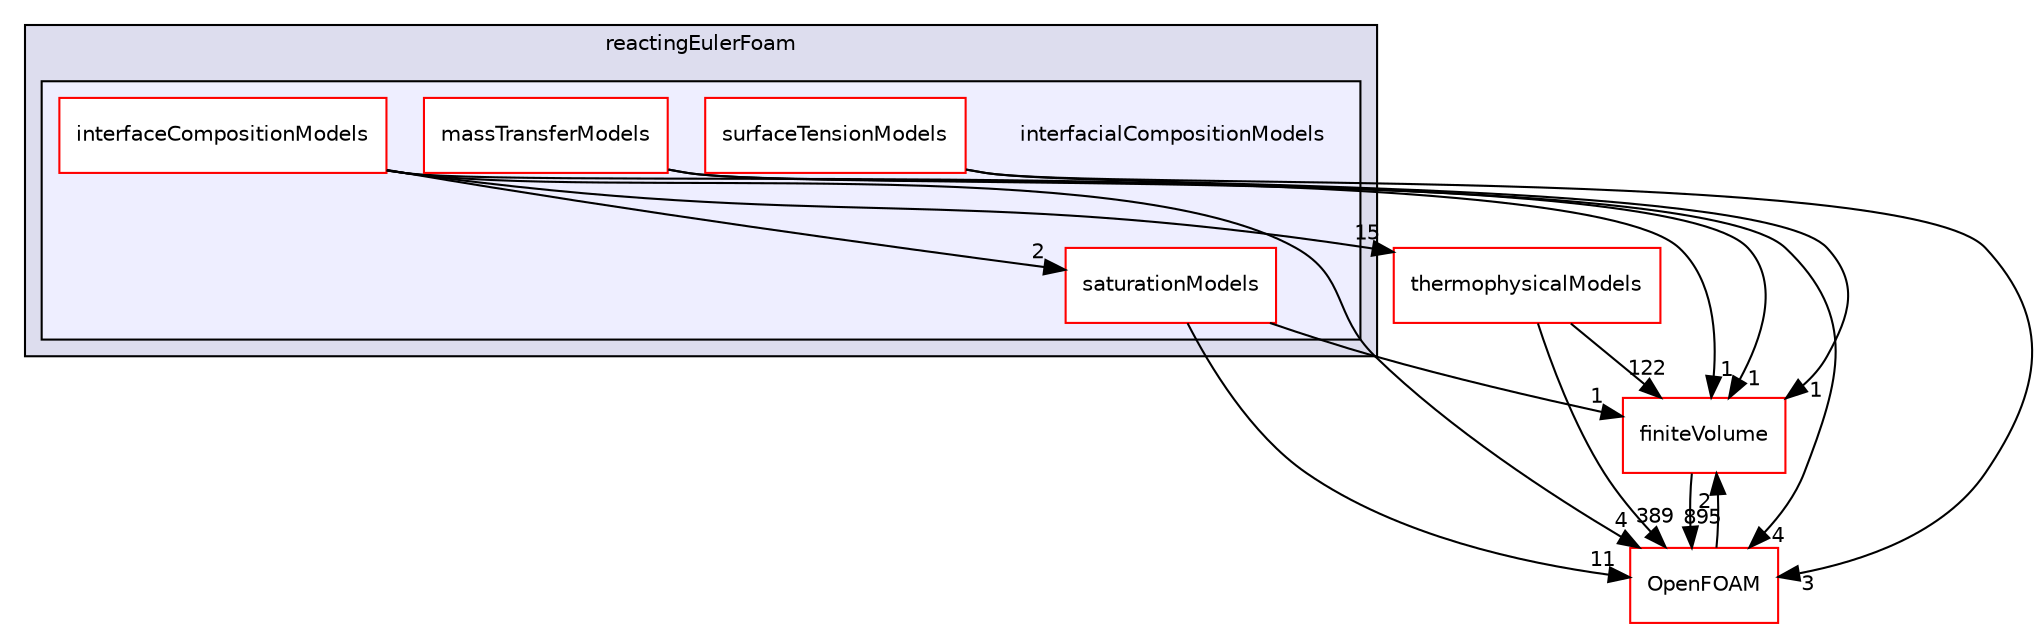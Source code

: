 digraph "src/phaseSystemModels/reactingEulerFoam/interfacialCompositionModels" {
  bgcolor=transparent;
  compound=true
  node [ fontsize="10", fontname="Helvetica"];
  edge [ labelfontsize="10", labelfontname="Helvetica"];
  subgraph clusterdir_c0815ade4dfac8f9a0be68fca5474d44 {
    graph [ bgcolor="#ddddee", pencolor="black", label="reactingEulerFoam" fontname="Helvetica", fontsize="10", URL="dir_c0815ade4dfac8f9a0be68fca5474d44.html"]
  subgraph clusterdir_0f1e1ad1cc67aee7c6e293370ff5a38b {
    graph [ bgcolor="#eeeeff", pencolor="black", label="" URL="dir_0f1e1ad1cc67aee7c6e293370ff5a38b.html"];
    dir_0f1e1ad1cc67aee7c6e293370ff5a38b [shape=plaintext label="interfacialCompositionModels"];
    dir_a63b1632811abe8b1c693b44c789df0c [shape=box label="interfaceCompositionModels" color="red" fillcolor="white" style="filled" URL="dir_a63b1632811abe8b1c693b44c789df0c.html"];
    dir_85edfe07a895b70168789d9773b9fce9 [shape=box label="massTransferModels" color="red" fillcolor="white" style="filled" URL="dir_85edfe07a895b70168789d9773b9fce9.html"];
    dir_f832372c159f1b7f6f9e363867cbf30f [shape=box label="saturationModels" color="red" fillcolor="white" style="filled" URL="dir_f832372c159f1b7f6f9e363867cbf30f.html"];
    dir_bb8669c7acae018d9efc2868c152807b [shape=box label="surfaceTensionModels" color="red" fillcolor="white" style="filled" URL="dir_bb8669c7acae018d9efc2868c152807b.html"];
  }
  }
  dir_9bd15774b555cf7259a6fa18f99fe99b [shape=box label="finiteVolume" color="red" URL="dir_9bd15774b555cf7259a6fa18f99fe99b.html"];
  dir_2778d089ec5c4f66810b11f753867003 [shape=box label="thermophysicalModels" color="red" URL="dir_2778d089ec5c4f66810b11f753867003.html"];
  dir_c5473ff19b20e6ec4dfe5c310b3778a8 [shape=box label="OpenFOAM" color="red" URL="dir_c5473ff19b20e6ec4dfe5c310b3778a8.html"];
  dir_9bd15774b555cf7259a6fa18f99fe99b->dir_c5473ff19b20e6ec4dfe5c310b3778a8 [headlabel="895", labeldistance=1.5 headhref="dir_000814_002151.html"];
  dir_85edfe07a895b70168789d9773b9fce9->dir_9bd15774b555cf7259a6fa18f99fe99b [headlabel="1", labeldistance=1.5 headhref="dir_003048_000814.html"];
  dir_85edfe07a895b70168789d9773b9fce9->dir_c5473ff19b20e6ec4dfe5c310b3778a8 [headlabel="4", labeldistance=1.5 headhref="dir_003048_002151.html"];
  dir_bb8669c7acae018d9efc2868c152807b->dir_9bd15774b555cf7259a6fa18f99fe99b [headlabel="1", labeldistance=1.5 headhref="dir_003060_000814.html"];
  dir_bb8669c7acae018d9efc2868c152807b->dir_c5473ff19b20e6ec4dfe5c310b3778a8 [headlabel="3", labeldistance=1.5 headhref="dir_003060_002151.html"];
  dir_a63b1632811abe8b1c693b44c789df0c->dir_9bd15774b555cf7259a6fa18f99fe99b [headlabel="1", labeldistance=1.5 headhref="dir_003040_000814.html"];
  dir_a63b1632811abe8b1c693b44c789df0c->dir_2778d089ec5c4f66810b11f753867003 [headlabel="15", labeldistance=1.5 headhref="dir_003040_001225.html"];
  dir_a63b1632811abe8b1c693b44c789df0c->dir_c5473ff19b20e6ec4dfe5c310b3778a8 [headlabel="4", labeldistance=1.5 headhref="dir_003040_002151.html"];
  dir_a63b1632811abe8b1c693b44c789df0c->dir_f832372c159f1b7f6f9e363867cbf30f [headlabel="2", labeldistance=1.5 headhref="dir_003040_003052.html"];
  dir_2778d089ec5c4f66810b11f753867003->dir_9bd15774b555cf7259a6fa18f99fe99b [headlabel="122", labeldistance=1.5 headhref="dir_001225_000814.html"];
  dir_2778d089ec5c4f66810b11f753867003->dir_c5473ff19b20e6ec4dfe5c310b3778a8 [headlabel="389", labeldistance=1.5 headhref="dir_001225_002151.html"];
  dir_c5473ff19b20e6ec4dfe5c310b3778a8->dir_9bd15774b555cf7259a6fa18f99fe99b [headlabel="2", labeldistance=1.5 headhref="dir_002151_000814.html"];
  dir_f832372c159f1b7f6f9e363867cbf30f->dir_9bd15774b555cf7259a6fa18f99fe99b [headlabel="1", labeldistance=1.5 headhref="dir_003052_000814.html"];
  dir_f832372c159f1b7f6f9e363867cbf30f->dir_c5473ff19b20e6ec4dfe5c310b3778a8 [headlabel="11", labeldistance=1.5 headhref="dir_003052_002151.html"];
}

